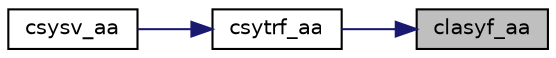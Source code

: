 digraph "clasyf_aa"
{
 // LATEX_PDF_SIZE
  edge [fontname="Helvetica",fontsize="10",labelfontname="Helvetica",labelfontsize="10"];
  node [fontname="Helvetica",fontsize="10",shape=record];
  rankdir="RL";
  Node1 [label="clasyf_aa",height=0.2,width=0.4,color="black", fillcolor="grey75", style="filled", fontcolor="black",tooltip="CLASYF_AA"];
  Node1 -> Node2 [dir="back",color="midnightblue",fontsize="10",style="solid",fontname="Helvetica"];
  Node2 [label="csytrf_aa",height=0.2,width=0.4,color="black", fillcolor="white", style="filled",URL="$csytrf__aa_8f.html#a652dad3ec5efe416466f2b634a0b7398",tooltip="CSYTRF_AA"];
  Node2 -> Node3 [dir="back",color="midnightblue",fontsize="10",style="solid",fontname="Helvetica"];
  Node3 [label="csysv_aa",height=0.2,width=0.4,color="black", fillcolor="white", style="filled",URL="$csysv__aa_8f.html#ad09270e6c43ce760dfa906de7063a2ac",tooltip="CSYSV_AA computes the solution to system of linear equations A * X = B for SY matrices"];
}
